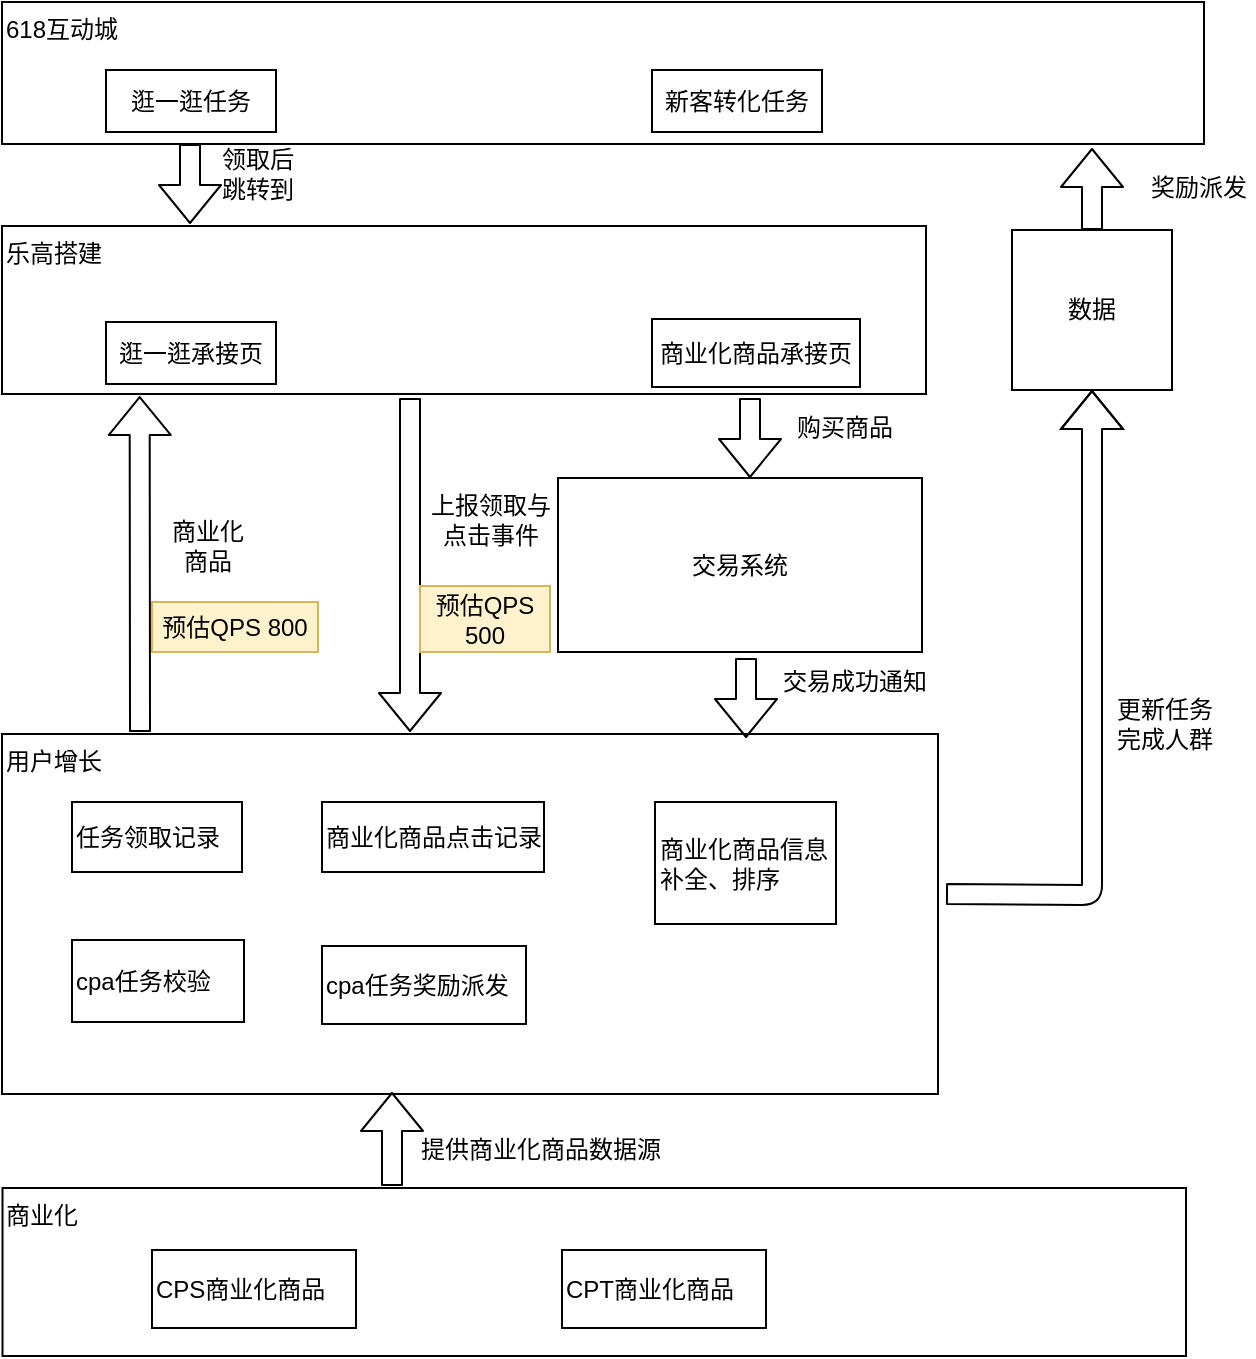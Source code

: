 <mxfile version="14.7.0" type="github">
  <diagram id="WtcN0ib-zTL-6sgLEDqq" name="Page-1">
    <mxGraphModel dx="1426" dy="769" grid="0" gridSize="10" guides="1" tooltips="1" connect="1" arrows="1" fold="1" page="1" pageScale="1" pageWidth="827" pageHeight="1169" math="0" shadow="0">
      <root>
        <mxCell id="0" />
        <mxCell id="1" parent="0" />
        <mxCell id="yQsRP-smEFoYBMEX3547-4" value="&lt;div&gt;&lt;span&gt;618互动城&lt;/span&gt;&lt;/div&gt;" style="rounded=0;whiteSpace=wrap;html=1;align=left;verticalAlign=top;" parent="1" vertex="1">
          <mxGeometry x="120" y="150" width="601" height="71" as="geometry" />
        </mxCell>
        <mxCell id="yQsRP-smEFoYBMEX3547-5" value="乐高搭建" style="rounded=0;whiteSpace=wrap;html=1;align=left;verticalAlign=top;" parent="1" vertex="1">
          <mxGeometry x="120" y="262" width="462" height="84" as="geometry" />
        </mxCell>
        <mxCell id="yQsRP-smEFoYBMEX3547-6" value="用户增长" style="rounded=0;whiteSpace=wrap;html=1;verticalAlign=top;align=left;" parent="1" vertex="1">
          <mxGeometry x="120" y="516" width="468" height="180" as="geometry" />
        </mxCell>
        <mxCell id="yQsRP-smEFoYBMEX3547-7" value="逛一逛任务" style="rounded=0;whiteSpace=wrap;html=1;" parent="1" vertex="1">
          <mxGeometry x="172" y="184" width="85" height="31" as="geometry" />
        </mxCell>
        <mxCell id="yQsRP-smEFoYBMEX3547-8" value="新客转化任务" style="rounded=0;whiteSpace=wrap;html=1;" parent="1" vertex="1">
          <mxGeometry x="445" y="184" width="85" height="31" as="geometry" />
        </mxCell>
        <mxCell id="yQsRP-smEFoYBMEX3547-9" value="逛一逛承接页" style="rounded=0;whiteSpace=wrap;html=1;" parent="1" vertex="1">
          <mxGeometry x="172" y="310" width="85" height="31" as="geometry" />
        </mxCell>
        <mxCell id="yQsRP-smEFoYBMEX3547-10" value="商业化商品承接页" style="rounded=0;whiteSpace=wrap;html=1;" parent="1" vertex="1">
          <mxGeometry x="445" y="308.5" width="104" height="34" as="geometry" />
        </mxCell>
        <mxCell id="yQsRP-smEFoYBMEX3547-11" value="任务领取记录" style="rounded=0;whiteSpace=wrap;html=1;align=left;" parent="1" vertex="1">
          <mxGeometry x="155" y="550" width="85" height="35" as="geometry" />
        </mxCell>
        <mxCell id="yQsRP-smEFoYBMEX3547-12" value="商业化商品点击记录" style="rounded=0;whiteSpace=wrap;html=1;align=left;" parent="1" vertex="1">
          <mxGeometry x="280" y="550" width="111" height="35" as="geometry" />
        </mxCell>
        <mxCell id="yQsRP-smEFoYBMEX3547-13" value="商业化商品信息补全、排序" style="rounded=0;whiteSpace=wrap;html=1;align=left;" parent="1" vertex="1">
          <mxGeometry x="446.5" y="550" width="90.5" height="61" as="geometry" />
        </mxCell>
        <mxCell id="yQsRP-smEFoYBMEX3547-14" value="商业化" style="rounded=0;whiteSpace=wrap;html=1;align=left;verticalAlign=top;" parent="1" vertex="1">
          <mxGeometry x="120.25" y="743" width="591.75" height="84" as="geometry" />
        </mxCell>
        <mxCell id="yQsRP-smEFoYBMEX3547-15" value="cpa任务校验" style="rounded=0;whiteSpace=wrap;html=1;align=left;" parent="1" vertex="1">
          <mxGeometry x="155" y="619" width="86" height="41" as="geometry" />
        </mxCell>
        <mxCell id="yQsRP-smEFoYBMEX3547-16" value="cpa任务奖励派发" style="rounded=0;whiteSpace=wrap;html=1;align=left;" parent="1" vertex="1">
          <mxGeometry x="280" y="622" width="102" height="39" as="geometry" />
        </mxCell>
        <mxCell id="yQsRP-smEFoYBMEX3547-17" value="CPS商业化商品" style="rounded=0;whiteSpace=wrap;html=1;align=left;" parent="1" vertex="1">
          <mxGeometry x="195" y="774" width="102" height="39" as="geometry" />
        </mxCell>
        <mxCell id="yQsRP-smEFoYBMEX3547-18" value="CPT商业化商品" style="rounded=0;whiteSpace=wrap;html=1;align=left;" parent="1" vertex="1">
          <mxGeometry x="400" y="774" width="102" height="39" as="geometry" />
        </mxCell>
        <mxCell id="yQsRP-smEFoYBMEX3547-19" value="" style="shape=flexArrow;endArrow=classic;html=1;" parent="1" edge="1">
          <mxGeometry width="50" height="50" relative="1" as="geometry">
            <mxPoint x="214" y="221" as="sourcePoint" />
            <mxPoint x="214" y="261" as="targetPoint" />
          </mxGeometry>
        </mxCell>
        <mxCell id="yQsRP-smEFoYBMEX3547-20" value="领取后跳转到" style="text;html=1;strokeColor=none;fillColor=none;align=center;verticalAlign=middle;whiteSpace=wrap;rounded=0;" parent="1" vertex="1">
          <mxGeometry x="228" y="226" width="40" height="20" as="geometry" />
        </mxCell>
        <mxCell id="yQsRP-smEFoYBMEX3547-21" value="" style="shape=flexArrow;endArrow=classic;html=1;" parent="1" edge="1">
          <mxGeometry width="50" height="50" relative="1" as="geometry">
            <mxPoint x="324" y="348" as="sourcePoint" />
            <mxPoint x="324" y="515" as="targetPoint" />
          </mxGeometry>
        </mxCell>
        <mxCell id="yQsRP-smEFoYBMEX3547-23" value="交易系统" style="rounded=0;whiteSpace=wrap;html=1;align=center;" parent="1" vertex="1">
          <mxGeometry x="398" y="388" width="182" height="87" as="geometry" />
        </mxCell>
        <mxCell id="yQsRP-smEFoYBMEX3547-24" value="" style="shape=flexArrow;endArrow=classic;html=1;" parent="1" edge="1">
          <mxGeometry width="50" height="50" relative="1" as="geometry">
            <mxPoint x="494" y="348" as="sourcePoint" />
            <mxPoint x="494" y="388" as="targetPoint" />
          </mxGeometry>
        </mxCell>
        <mxCell id="yQsRP-smEFoYBMEX3547-25" value="" style="shape=flexArrow;endArrow=classic;html=1;" parent="1" edge="1">
          <mxGeometry width="50" height="50" relative="1" as="geometry">
            <mxPoint x="492" y="478" as="sourcePoint" />
            <mxPoint x="492" y="518" as="targetPoint" />
          </mxGeometry>
        </mxCell>
        <mxCell id="yQsRP-smEFoYBMEX3547-26" value="购买商品" style="text;html=1;strokeColor=none;fillColor=none;align=center;verticalAlign=middle;whiteSpace=wrap;rounded=0;" parent="1" vertex="1">
          <mxGeometry x="511" y="353" width="61" height="19" as="geometry" />
        </mxCell>
        <mxCell id="yQsRP-smEFoYBMEX3547-27" value="交易成功通知" style="text;html=1;strokeColor=none;fillColor=none;align=center;verticalAlign=middle;whiteSpace=wrap;rounded=0;" parent="1" vertex="1">
          <mxGeometry x="502.75" y="478" width="87" height="23" as="geometry" />
        </mxCell>
        <mxCell id="yQsRP-smEFoYBMEX3547-28" value="上报领取与点击事件" style="text;html=1;strokeColor=none;fillColor=none;align=center;verticalAlign=middle;whiteSpace=wrap;rounded=0;" parent="1" vertex="1">
          <mxGeometry x="331" y="381" width="67" height="56" as="geometry" />
        </mxCell>
        <mxCell id="yQsRP-smEFoYBMEX3547-32" value="" style="shape=flexArrow;endArrow=classic;html=1;" parent="1" edge="1">
          <mxGeometry width="50" height="50" relative="1" as="geometry">
            <mxPoint x="315" y="742" as="sourcePoint" />
            <mxPoint x="315" y="695" as="targetPoint" />
          </mxGeometry>
        </mxCell>
        <mxCell id="yQsRP-smEFoYBMEX3547-33" value="" style="shape=flexArrow;endArrow=classic;html=1;entryX=0.149;entryY=1.012;entryDx=0;entryDy=0;entryPerimeter=0;" parent="1" target="yQsRP-smEFoYBMEX3547-5" edge="1">
          <mxGeometry width="50" height="50" relative="1" as="geometry">
            <mxPoint x="189" y="515" as="sourcePoint" />
            <mxPoint x="194" y="443" as="targetPoint" />
          </mxGeometry>
        </mxCell>
        <mxCell id="yQsRP-smEFoYBMEX3547-34" value="商业化商品" style="text;html=1;strokeColor=none;fillColor=none;align=center;verticalAlign=middle;whiteSpace=wrap;rounded=0;" parent="1" vertex="1">
          <mxGeometry x="203" y="412" width="40" height="20" as="geometry" />
        </mxCell>
        <mxCell id="yQsRP-smEFoYBMEX3547-35" value="提供商业化商品数据源" style="text;html=1;strokeColor=none;fillColor=none;align=center;verticalAlign=middle;whiteSpace=wrap;rounded=0;" parent="1" vertex="1">
          <mxGeometry x="326" y="711" width="127" height="26" as="geometry" />
        </mxCell>
        <mxCell id="yQsRP-smEFoYBMEX3547-37" value="数据" style="whiteSpace=wrap;html=1;aspect=fixed;rounded=0;align=center;" parent="1" vertex="1">
          <mxGeometry x="625" y="264" width="80" height="80" as="geometry" />
        </mxCell>
        <mxCell id="yQsRP-smEFoYBMEX3547-38" value="" style="shape=flexArrow;endArrow=classic;html=1;entryX=0.5;entryY=1;entryDx=0;entryDy=0;edgeStyle=orthogonalEdgeStyle;" parent="1" target="yQsRP-smEFoYBMEX3547-37" edge="1">
          <mxGeometry width="50" height="50" relative="1" as="geometry">
            <mxPoint x="592" y="596" as="sourcePoint" />
            <mxPoint x="687" y="541" as="targetPoint" />
          </mxGeometry>
        </mxCell>
        <mxCell id="yQsRP-smEFoYBMEX3547-39" value="" style="shape=flexArrow;endArrow=classic;html=1;exitX=0.5;exitY=0;exitDx=0;exitDy=0;" parent="1" source="yQsRP-smEFoYBMEX3547-37" edge="1">
          <mxGeometry width="50" height="50" relative="1" as="geometry">
            <mxPoint x="727" y="313" as="sourcePoint" />
            <mxPoint x="665" y="223" as="targetPoint" />
          </mxGeometry>
        </mxCell>
        <mxCell id="yQsRP-smEFoYBMEX3547-40" value="更新任务完成人群" style="text;html=1;strokeColor=none;fillColor=none;align=center;verticalAlign=middle;whiteSpace=wrap;rounded=0;" parent="1" vertex="1">
          <mxGeometry x="672" y="492" width="59" height="37" as="geometry" />
        </mxCell>
        <mxCell id="yQsRP-smEFoYBMEX3547-41" value="奖励派发" style="text;html=1;strokeColor=none;fillColor=none;align=center;verticalAlign=middle;whiteSpace=wrap;rounded=0;" parent="1" vertex="1">
          <mxGeometry x="691" y="233" width="55" height="19" as="geometry" />
        </mxCell>
        <mxCell id="aoUgelIYWx5M8gE1ZAfv-2" value="预估QPS 800" style="text;html=1;strokeColor=#d6b656;fillColor=#fff2cc;align=center;verticalAlign=middle;whiteSpace=wrap;rounded=0;" vertex="1" parent="1">
          <mxGeometry x="195" y="450" width="83" height="25" as="geometry" />
        </mxCell>
        <mxCell id="aoUgelIYWx5M8gE1ZAfv-3" value="预估QPS 500" style="text;html=1;strokeColor=#d6b656;fillColor=#fff2cc;align=center;verticalAlign=middle;whiteSpace=wrap;rounded=0;" vertex="1" parent="1">
          <mxGeometry x="329" y="442" width="65" height="33" as="geometry" />
        </mxCell>
      </root>
    </mxGraphModel>
  </diagram>
</mxfile>
